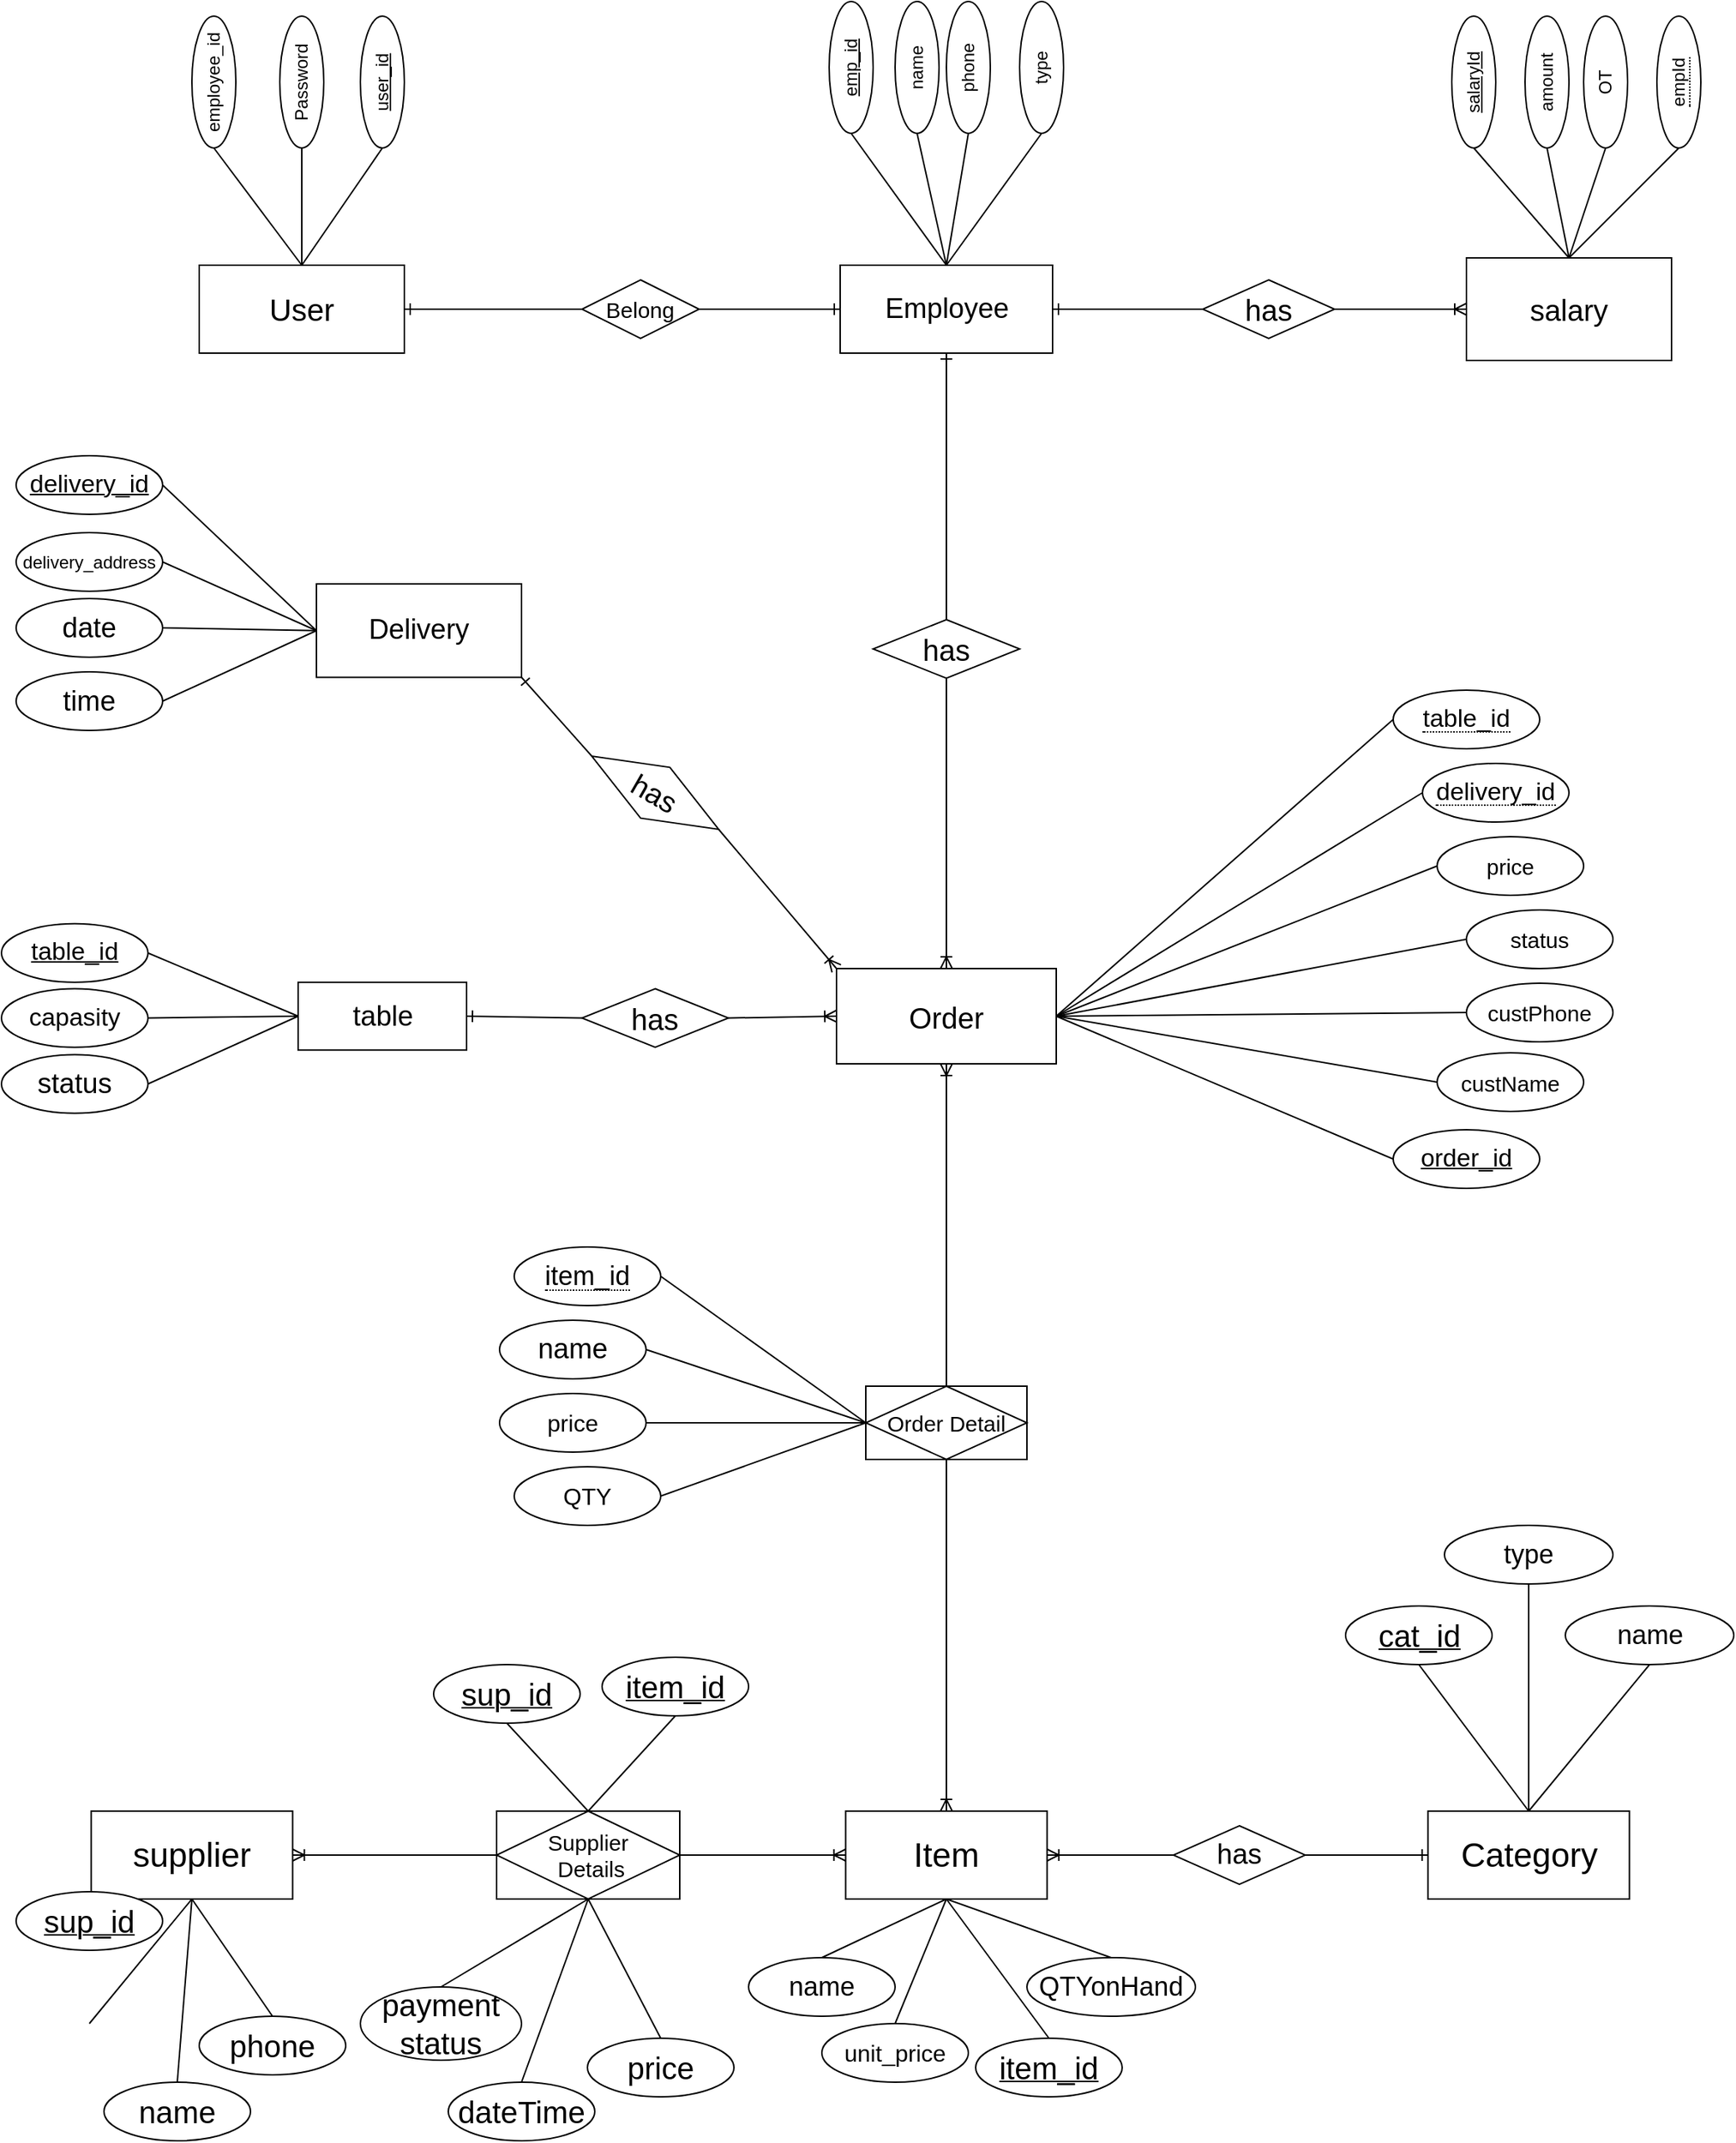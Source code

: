<mxfile version="13.9.9" type="device"><diagram id="n9djaL1P5qi1zh1kpdcJ" name="Page-1"><mxGraphModel dx="4203" dy="4117" grid="1" gridSize="10" guides="1" tooltips="1" connect="1" arrows="1" fold="1" page="1" pageScale="1" pageWidth="1100" pageHeight="850" background="none" math="0" shadow="0"><root><mxCell id="0"/><mxCell id="1" parent="0"/><mxCell id="urNjMcRo3O_2Wgp7ZD_9-1" value="&lt;font style=&quot;font-size: 21px&quot;&gt;User&lt;/font&gt;" style="rounded=0;whiteSpace=wrap;html=1;" parent="1" vertex="1"><mxGeometry x="105" y="-1510" width="140" height="60" as="geometry"/></mxCell><mxCell id="urNjMcRo3O_2Wgp7ZD_9-3" value="Password" style="ellipse;whiteSpace=wrap;html=1;rotation=-90;" parent="1" vertex="1"><mxGeometry x="130" y="-1650" width="90" height="30" as="geometry"/></mxCell><mxCell id="urNjMcRo3O_2Wgp7ZD_9-4" value="&lt;u&gt;user_id&lt;/u&gt;" style="ellipse;whiteSpace=wrap;html=1;rotation=-90;" parent="1" vertex="1"><mxGeometry x="185" y="-1650" width="90" height="30" as="geometry"/></mxCell><mxCell id="urNjMcRo3O_2Wgp7ZD_9-6" value="" style="endArrow=none;html=1;entryX=0;entryY=0.5;entryDx=0;entryDy=0;exitX=0.5;exitY=0;exitDx=0;exitDy=0;" parent="1" source="urNjMcRo3O_2Wgp7ZD_9-1" target="urNjMcRo3O_2Wgp7ZD_9-4" edge="1"><mxGeometry width="50" height="50" relative="1" as="geometry"><mxPoint x="140" y="-1510" as="sourcePoint"/><mxPoint x="190" y="-1560" as="targetPoint"/></mxGeometry></mxCell><mxCell id="urNjMcRo3O_2Wgp7ZD_9-7" value="" style="endArrow=none;html=1;entryX=0;entryY=0.5;entryDx=0;entryDy=0;exitX=0.5;exitY=0;exitDx=0;exitDy=0;" parent="1" source="urNjMcRo3O_2Wgp7ZD_9-1" target="urNjMcRo3O_2Wgp7ZD_9-3" edge="1"><mxGeometry width="50" height="50" relative="1" as="geometry"><mxPoint x="140" y="-1510" as="sourcePoint"/><mxPoint x="180" y="-1570" as="targetPoint"/></mxGeometry></mxCell><mxCell id="urNjMcRo3O_2Wgp7ZD_9-8" value="" style="endArrow=none;html=1;entryX=0;entryY=0.5;entryDx=0;entryDy=0;exitX=0.5;exitY=0;exitDx=0;exitDy=0;" parent="1" source="urNjMcRo3O_2Wgp7ZD_9-1" target="urNjMcRo3O_2Wgp7ZD_9-15" edge="1"><mxGeometry width="50" height="50" relative="1" as="geometry"><mxPoint x="100" y="-1490" as="sourcePoint"/><mxPoint x="25" y="-1590" as="targetPoint"/></mxGeometry></mxCell><mxCell id="urNjMcRo3O_2Wgp7ZD_9-9" value="&lt;font style=&quot;font-size: 15px&quot;&gt;Belong&lt;/font&gt;" style="rhombus;whiteSpace=wrap;html=1;" parent="1" vertex="1"><mxGeometry x="366.25" y="-1500" width="80" height="40" as="geometry"/></mxCell><mxCell id="urNjMcRo3O_2Wgp7ZD_9-13" value="" style="edgeStyle=entityRelationEdgeStyle;fontSize=12;html=1;endArrow=ERone;endFill=1;exitX=1;exitY=0.5;exitDx=0;exitDy=0;" parent="1" source="urNjMcRo3O_2Wgp7ZD_9-9" target="urNjMcRo3O_2Wgp7ZD_9-45" edge="1"><mxGeometry width="100" height="100" relative="1" as="geometry"><mxPoint x="440" y="-1360" as="sourcePoint"/><mxPoint x="570" y="-1480.0" as="targetPoint"/></mxGeometry></mxCell><mxCell id="urNjMcRo3O_2Wgp7ZD_9-14" value="" style="edgeStyle=entityRelationEdgeStyle;fontSize=12;html=1;endArrow=ERone;endFill=1;exitX=0;exitY=0.5;exitDx=0;exitDy=0;entryX=1;entryY=0.5;entryDx=0;entryDy=0;" parent="1" source="urNjMcRo3O_2Wgp7ZD_9-9" target="urNjMcRo3O_2Wgp7ZD_9-1" edge="1"><mxGeometry width="100" height="100" relative="1" as="geometry"><mxPoint x="410" y="-1470" as="sourcePoint"/><mxPoint x="580" y="-1470" as="targetPoint"/></mxGeometry></mxCell><mxCell id="urNjMcRo3O_2Wgp7ZD_9-15" value="&lt;span style=&quot;background-color: rgb(255 , 255 , 255)&quot;&gt;employee_id&lt;/span&gt;" style="ellipse;whiteSpace=wrap;html=1;align=center;rotation=-90;" parent="1" vertex="1"><mxGeometry x="70" y="-1650" width="90" height="30" as="geometry"/></mxCell><mxCell id="urNjMcRo3O_2Wgp7ZD_9-16" value="emp_id" style="ellipse;whiteSpace=wrap;html=1;align=center;fontStyle=4;rotation=-90;" parent="1" vertex="1"><mxGeometry x="505" y="-1660" width="90" height="30" as="geometry"/></mxCell><mxCell id="urNjMcRo3O_2Wgp7ZD_9-17" value="name" style="ellipse;whiteSpace=wrap;html=1;align=center;direction=west;rotation=-90;" parent="1" vertex="1"><mxGeometry x="550" y="-1660" width="90" height="30" as="geometry"/></mxCell><mxCell id="urNjMcRo3O_2Wgp7ZD_9-18" value="phone" style="ellipse;whiteSpace=wrap;html=1;align=center;direction=west;rotation=-90;" parent="1" vertex="1"><mxGeometry x="585" y="-1660" width="90" height="30" as="geometry"/></mxCell><mxCell id="urNjMcRo3O_2Wgp7ZD_9-19" value="type" style="ellipse;whiteSpace=wrap;html=1;align=center;direction=west;rotation=-90;" parent="1" vertex="1"><mxGeometry x="635" y="-1660" width="90" height="30" as="geometry"/></mxCell><mxCell id="urNjMcRo3O_2Wgp7ZD_9-21" value="" style="endArrow=none;html=1;entryX=0;entryY=0.5;entryDx=0;entryDy=0;exitX=0.5;exitY=0;exitDx=0;exitDy=0;" parent="1" source="urNjMcRo3O_2Wgp7ZD_9-45" target="urNjMcRo3O_2Wgp7ZD_9-16" edge="1"><mxGeometry width="50" height="50" relative="1" as="geometry"><mxPoint x="600" y="-1520" as="sourcePoint"/><mxPoint x="510" y="-1640" as="targetPoint"/></mxGeometry></mxCell><mxCell id="urNjMcRo3O_2Wgp7ZD_9-22" value="" style="endArrow=none;html=1;entryX=1;entryY=0.5;entryDx=0;entryDy=0;exitX=0.5;exitY=0;exitDx=0;exitDy=0;" parent="1" source="urNjMcRo3O_2Wgp7ZD_9-45" target="urNjMcRo3O_2Wgp7ZD_9-17" edge="1"><mxGeometry width="50" height="50" relative="1" as="geometry"><mxPoint x="620" y="-1500.0" as="sourcePoint"/><mxPoint x="565" y="-1580" as="targetPoint"/></mxGeometry></mxCell><mxCell id="urNjMcRo3O_2Wgp7ZD_9-23" value="" style="endArrow=none;html=1;entryX=1;entryY=0.5;entryDx=0;entryDy=0;exitX=0.5;exitY=0;exitDx=0;exitDy=0;" parent="1" source="urNjMcRo3O_2Wgp7ZD_9-45" target="urNjMcRo3O_2Wgp7ZD_9-18" edge="1"><mxGeometry width="50" height="50" relative="1" as="geometry"><mxPoint x="620" y="-1500.0" as="sourcePoint"/><mxPoint x="615" y="-1580" as="targetPoint"/></mxGeometry></mxCell><mxCell id="urNjMcRo3O_2Wgp7ZD_9-24" value="" style="endArrow=none;html=1;entryX=1;entryY=0.5;entryDx=0;entryDy=0;exitX=0.5;exitY=0;exitDx=0;exitDy=0;" parent="1" source="urNjMcRo3O_2Wgp7ZD_9-45" target="urNjMcRo3O_2Wgp7ZD_9-19" edge="1"><mxGeometry width="50" height="50" relative="1" as="geometry"><mxPoint x="620" y="-1500.0" as="sourcePoint"/><mxPoint x="665" y="-1580" as="targetPoint"/></mxGeometry></mxCell><mxCell id="urNjMcRo3O_2Wgp7ZD_9-26" value="&lt;font style=&quot;font-size: 20px&quot;&gt;salary&lt;/font&gt;" style="whiteSpace=wrap;html=1;align=center;" parent="1" vertex="1"><mxGeometry x="970" y="-1515" width="140" height="70" as="geometry"/></mxCell><mxCell id="urNjMcRo3O_2Wgp7ZD_9-27" value="&lt;font style=&quot;font-size: 20px&quot;&gt;has&lt;/font&gt;" style="shape=rhombus;perimeter=rhombusPerimeter;whiteSpace=wrap;html=1;align=center;" parent="1" vertex="1"><mxGeometry x="790" y="-1500" width="90" height="40" as="geometry"/></mxCell><mxCell id="urNjMcRo3O_2Wgp7ZD_9-28" value="" style="edgeStyle=entityRelationEdgeStyle;fontSize=12;html=1;endArrow=ERoneToMany;exitX=1;exitY=0.5;exitDx=0;exitDy=0;entryX=0;entryY=0.5;entryDx=0;entryDy=0;" parent="1" source="urNjMcRo3O_2Wgp7ZD_9-27" target="urNjMcRo3O_2Wgp7ZD_9-26" edge="1"><mxGeometry width="100" height="100" relative="1" as="geometry"><mxPoint x="960" y="-1380" as="sourcePoint"/><mxPoint x="990" y="-1480" as="targetPoint"/></mxGeometry></mxCell><mxCell id="urNjMcRo3O_2Wgp7ZD_9-30" value="" style="edgeStyle=entityRelationEdgeStyle;fontSize=12;html=1;endArrow=ERone;endFill=1;exitX=0;exitY=0.5;exitDx=0;exitDy=0;" parent="1" source="urNjMcRo3O_2Wgp7ZD_9-27" target="urNjMcRo3O_2Wgp7ZD_9-45" edge="1"><mxGeometry width="100" height="100" relative="1" as="geometry"><mxPoint x="520" y="-1520" as="sourcePoint"/><mxPoint x="670" y="-1480.0" as="targetPoint"/></mxGeometry></mxCell><mxCell id="urNjMcRo3O_2Wgp7ZD_9-31" value="salaryId" style="ellipse;whiteSpace=wrap;html=1;align=center;fontStyle=4;rotation=-90;" parent="1" vertex="1"><mxGeometry x="930" y="-1650" width="90" height="30" as="geometry"/></mxCell><mxCell id="urNjMcRo3O_2Wgp7ZD_9-32" value="amount" style="ellipse;whiteSpace=wrap;html=1;align=center;direction=west;rotation=-90;" parent="1" vertex="1"><mxGeometry x="980" y="-1650" width="90" height="30" as="geometry"/></mxCell><mxCell id="urNjMcRo3O_2Wgp7ZD_9-33" value="OT" style="ellipse;whiteSpace=wrap;html=1;align=center;direction=west;rotation=-90;" parent="1" vertex="1"><mxGeometry x="1020" y="-1650" width="90" height="30" as="geometry"/></mxCell><mxCell id="urNjMcRo3O_2Wgp7ZD_9-34" value="&lt;span style=&quot;border-bottom: 1px dotted&quot;&gt;empId&lt;/span&gt;" style="ellipse;whiteSpace=wrap;html=1;align=center;rotation=-90;" parent="1" vertex="1"><mxGeometry x="1070" y="-1650" width="90" height="30" as="geometry"/></mxCell><mxCell id="urNjMcRo3O_2Wgp7ZD_9-35" value="" style="endArrow=none;html=1;entryX=0;entryY=0.5;entryDx=0;entryDy=0;exitX=0.5;exitY=0;exitDx=0;exitDy=0;" parent="1" source="urNjMcRo3O_2Wgp7ZD_9-26" target="urNjMcRo3O_2Wgp7ZD_9-31" edge="1"><mxGeometry width="50" height="50" relative="1" as="geometry"><mxPoint x="1015" y="-1470.0" as="sourcePoint"/><mxPoint x="1100" y="-1560" as="targetPoint"/></mxGeometry></mxCell><mxCell id="urNjMcRo3O_2Wgp7ZD_9-36" value="" style="endArrow=none;html=1;entryX=1;entryY=0.5;entryDx=0;entryDy=0;exitX=0.5;exitY=0;exitDx=0;exitDy=0;" parent="1" source="urNjMcRo3O_2Wgp7ZD_9-26" target="urNjMcRo3O_2Wgp7ZD_9-32" edge="1"><mxGeometry width="50" height="50" relative="1" as="geometry"><mxPoint x="1110.0" y="-1490.0" as="sourcePoint"/><mxPoint x="1045.0" y="-1580" as="targetPoint"/></mxGeometry></mxCell><mxCell id="urNjMcRo3O_2Wgp7ZD_9-37" value="" style="endArrow=none;html=1;entryX=1;entryY=0.5;entryDx=0;entryDy=0;exitX=0.5;exitY=0;exitDx=0;exitDy=0;" parent="1" source="urNjMcRo3O_2Wgp7ZD_9-26" target="urNjMcRo3O_2Wgp7ZD_9-33" edge="1"><mxGeometry width="50" height="50" relative="1" as="geometry"><mxPoint x="1110.0" y="-1490.0" as="sourcePoint"/><mxPoint x="1095.0" y="-1580" as="targetPoint"/></mxGeometry></mxCell><mxCell id="urNjMcRo3O_2Wgp7ZD_9-38" value="" style="endArrow=none;html=1;entryX=0;entryY=0.5;entryDx=0;entryDy=0;exitX=0.5;exitY=0;exitDx=0;exitDy=0;" parent="1" source="urNjMcRo3O_2Wgp7ZD_9-26" target="urNjMcRo3O_2Wgp7ZD_9-34" edge="1"><mxGeometry width="50" height="50" relative="1" as="geometry"><mxPoint x="1110.0" y="-1490.0" as="sourcePoint"/><mxPoint x="1145.0" y="-1580" as="targetPoint"/></mxGeometry></mxCell><mxCell id="urNjMcRo3O_2Wgp7ZD_9-39" value="&lt;font style=&quot;font-size: 20px&quot;&gt;Order&lt;/font&gt;" style="whiteSpace=wrap;html=1;align=center;direction=west;" parent="1" vertex="1"><mxGeometry x="540" y="-1030" width="150" height="65" as="geometry"/></mxCell><mxCell id="urNjMcRo3O_2Wgp7ZD_9-45" value="&lt;font style=&quot;font-size: 19px&quot;&gt;Employee&lt;/font&gt;" style="whiteSpace=wrap;html=1;align=center;" parent="1" vertex="1"><mxGeometry x="542.5" y="-1510" width="145" height="60" as="geometry"/></mxCell><mxCell id="urNjMcRo3O_2Wgp7ZD_9-50" value="" style="edgeStyle=orthogonalEdgeStyle;fontSize=12;html=1;endArrow=ERoneToMany;exitX=0.5;exitY=1;exitDx=0;exitDy=0;" parent="1" source="urNjMcRo3O_2Wgp7ZD_9-209" target="urNjMcRo3O_2Wgp7ZD_9-39" edge="1"><mxGeometry width="100" height="100" relative="1" as="geometry"><mxPoint x="615" y="-1230" as="sourcePoint"/><mxPoint x="820" y="-1560" as="targetPoint"/></mxGeometry></mxCell><mxCell id="urNjMcRo3O_2Wgp7ZD_9-54" value="&lt;span style=&quot;font-size: 17px ; background-color: rgb(255 , 255 , 255)&quot;&gt;order_id&lt;/span&gt;" style="ellipse;whiteSpace=wrap;html=1;align=center;fontStyle=4;rotation=0;" parent="1" vertex="1"><mxGeometry x="920" y="-920" width="100" height="40" as="geometry"/></mxCell><mxCell id="urNjMcRo3O_2Wgp7ZD_9-55" value="&lt;font style=&quot;font-size: 15px&quot;&gt;custName&lt;/font&gt;" style="ellipse;whiteSpace=wrap;html=1;align=center;rotation=0;" parent="1" vertex="1"><mxGeometry x="950" y="-972.5" width="100" height="40" as="geometry"/></mxCell><mxCell id="urNjMcRo3O_2Wgp7ZD_9-56" value="&lt;span style=&quot;font-size: 15px&quot;&gt;custPhone&lt;/span&gt;" style="ellipse;whiteSpace=wrap;html=1;align=center;rotation=0;" parent="1" vertex="1"><mxGeometry x="970" y="-1020" width="100" height="40" as="geometry"/></mxCell><mxCell id="urNjMcRo3O_2Wgp7ZD_9-57" value="&lt;span style=&quot;font-size: 15px&quot;&gt;status&lt;/span&gt;" style="ellipse;whiteSpace=wrap;html=1;align=center;rotation=0;" parent="1" vertex="1"><mxGeometry x="970" y="-1070" width="100" height="40" as="geometry"/></mxCell><mxCell id="urNjMcRo3O_2Wgp7ZD_9-58" value="&lt;span style=&quot;font-size: 15px&quot;&gt;price&lt;/span&gt;" style="ellipse;whiteSpace=wrap;html=1;align=center;rotation=0;" parent="1" vertex="1"><mxGeometry x="950" y="-1120" width="100" height="40" as="geometry"/></mxCell><mxCell id="urNjMcRo3O_2Wgp7ZD_9-59" value="&lt;span style=&quot;border-bottom: 1px dotted&quot;&gt;&lt;font style=&quot;font-size: 17px&quot;&gt;delivery_id&lt;/font&gt;&lt;/span&gt;" style="ellipse;whiteSpace=wrap;html=1;align=center;rotation=0;" parent="1" vertex="1"><mxGeometry x="940" y="-1170" width="100" height="40" as="geometry"/></mxCell><mxCell id="urNjMcRo3O_2Wgp7ZD_9-60" value="&lt;span style=&quot;border-bottom: 1px dotted&quot;&gt;&lt;font style=&quot;font-size: 17px&quot;&gt;table_id&lt;/font&gt;&lt;/span&gt;" style="ellipse;whiteSpace=wrap;html=1;align=center;rotation=0;" parent="1" vertex="1"><mxGeometry x="920" y="-1220" width="100" height="40" as="geometry"/></mxCell><mxCell id="urNjMcRo3O_2Wgp7ZD_9-61" value="" style="endArrow=none;html=1;entryX=0;entryY=0.5;entryDx=0;entryDy=0;exitX=0;exitY=0.5;exitDx=0;exitDy=0;" parent="1" source="urNjMcRo3O_2Wgp7ZD_9-54" target="urNjMcRo3O_2Wgp7ZD_9-39" edge="1"><mxGeometry width="50" height="50" relative="1" as="geometry"><mxPoint x="515" y="-970" as="sourcePoint"/><mxPoint x="760.0" y="-885.0" as="targetPoint"/></mxGeometry></mxCell><mxCell id="urNjMcRo3O_2Wgp7ZD_9-62" value="" style="endArrow=none;html=1;entryX=0;entryY=0.5;entryDx=0;entryDy=0;exitX=0;exitY=0.5;exitDx=0;exitDy=0;" parent="1" source="urNjMcRo3O_2Wgp7ZD_9-55" target="urNjMcRo3O_2Wgp7ZD_9-39" edge="1"><mxGeometry width="50" height="50" relative="1" as="geometry"><mxPoint x="-145.0" y="-955.0" as="sourcePoint"/><mxPoint x="585" y="-950" as="targetPoint"/></mxGeometry></mxCell><mxCell id="urNjMcRo3O_2Wgp7ZD_9-63" value="" style="endArrow=none;html=1;entryX=0;entryY=0.5;entryDx=0;entryDy=0;exitX=0;exitY=0.5;exitDx=0;exitDy=0;" parent="1" source="urNjMcRo3O_2Wgp7ZD_9-56" target="urNjMcRo3O_2Wgp7ZD_9-39" edge="1"><mxGeometry width="50" height="50" relative="1" as="geometry"><mxPoint x="-65.0" y="-955.0" as="sourcePoint"/><mxPoint x="605" y="-950" as="targetPoint"/></mxGeometry></mxCell><mxCell id="urNjMcRo3O_2Wgp7ZD_9-64" value="" style="endArrow=none;html=1;exitX=0;exitY=0.5;exitDx=0;exitDy=0;entryX=0;entryY=0.5;entryDx=0;entryDy=0;" parent="1" source="urNjMcRo3O_2Wgp7ZD_9-57" target="urNjMcRo3O_2Wgp7ZD_9-39" edge="1"><mxGeometry width="50" height="50" relative="1" as="geometry"><mxPoint x="-5.0" y="-935.0" as="sourcePoint"/><mxPoint x="610" y="-930" as="targetPoint"/></mxGeometry></mxCell><mxCell id="urNjMcRo3O_2Wgp7ZD_9-65" value="" style="endArrow=none;html=1;entryX=0;entryY=0.5;entryDx=0;entryDy=0;exitX=0;exitY=0.5;exitDx=0;exitDy=0;" parent="1" source="urNjMcRo3O_2Wgp7ZD_9-58" target="urNjMcRo3O_2Wgp7ZD_9-39" edge="1"><mxGeometry width="50" height="50" relative="1" as="geometry"><mxPoint x="60.0" y="-900.0" as="sourcePoint"/><mxPoint x="620" y="-895" as="targetPoint"/></mxGeometry></mxCell><mxCell id="urNjMcRo3O_2Wgp7ZD_9-66" value="" style="endArrow=none;html=1;entryX=0;entryY=0.5;entryDx=0;entryDy=0;exitX=0;exitY=0.5;exitDx=0;exitDy=0;" parent="1" source="urNjMcRo3O_2Wgp7ZD_9-59" target="urNjMcRo3O_2Wgp7ZD_9-39" edge="1"><mxGeometry width="50" height="50" relative="1" as="geometry"><mxPoint x="110.0" y="-945.0" as="sourcePoint"/><mxPoint x="620" y="-940" as="targetPoint"/></mxGeometry></mxCell><mxCell id="urNjMcRo3O_2Wgp7ZD_9-67" value="" style="endArrow=none;html=1;entryX=0;entryY=0.5;entryDx=0;entryDy=0;exitX=0;exitY=0.5;exitDx=0;exitDy=0;" parent="1" source="urNjMcRo3O_2Wgp7ZD_9-60" target="urNjMcRo3O_2Wgp7ZD_9-39" edge="1"><mxGeometry width="50" height="50" relative="1" as="geometry"><mxPoint x="840" y="-1050" as="sourcePoint"/><mxPoint x="625" y="-950" as="targetPoint"/></mxGeometry></mxCell><mxCell id="urNjMcRo3O_2Wgp7ZD_9-74" value="&lt;font style=&quot;font-size: 19px&quot;&gt;Delivery&lt;/font&gt;" style="whiteSpace=wrap;html=1;align=center;" parent="1" vertex="1"><mxGeometry x="185" y="-1292.5" width="140" height="63.75" as="geometry"/></mxCell><mxCell id="urNjMcRo3O_2Wgp7ZD_9-76" value="&lt;font style=&quot;font-size: 20px&quot;&gt;has&lt;/font&gt;" style="shape=rhombus;perimeter=rhombusPerimeter;whiteSpace=wrap;html=1;align=center;rotation=30;" parent="1" vertex="1"><mxGeometry x="366.25" y="-1170" width="100" height="40" as="geometry"/></mxCell><mxCell id="urNjMcRo3O_2Wgp7ZD_9-77" value="" style="fontSize=12;html=1;endArrow=ERone;endFill=1;rounded=0;exitX=0;exitY=0.5;exitDx=0;exitDy=0;entryX=1;entryY=1;entryDx=0;entryDy=0;" parent="1" source="urNjMcRo3O_2Wgp7ZD_9-76" target="urNjMcRo3O_2Wgp7ZD_9-74" edge="1"><mxGeometry width="100" height="100" relative="1" as="geometry"><mxPoint x="-80" y="-1280" as="sourcePoint"/><mxPoint x="20" y="-1380" as="targetPoint"/></mxGeometry></mxCell><mxCell id="urNjMcRo3O_2Wgp7ZD_9-78" value="" style="fontSize=12;html=1;endArrow=ERoneToMany;rounded=0;entryX=1;entryY=1;entryDx=0;entryDy=0;exitX=1;exitY=0.5;exitDx=0;exitDy=0;endFill=0;" parent="1" source="urNjMcRo3O_2Wgp7ZD_9-76" target="urNjMcRo3O_2Wgp7ZD_9-39" edge="1"><mxGeometry width="100" height="100" relative="1" as="geometry"><mxPoint x="-80" y="-1280" as="sourcePoint"/><mxPoint x="20" y="-1380" as="targetPoint"/></mxGeometry></mxCell><mxCell id="urNjMcRo3O_2Wgp7ZD_9-88" value="" style="endArrow=none;html=1;entryX=1;entryY=0.5;entryDx=0;entryDy=0;exitX=0;exitY=0.5;exitDx=0;exitDy=0;" parent="1" source="urNjMcRo3O_2Wgp7ZD_9-74" target="urNjMcRo3O_2Wgp7ZD_9-91" edge="1"><mxGeometry width="50" height="50" relative="1" as="geometry"><mxPoint x="-90" y="-1340" as="sourcePoint"/><mxPoint x="-74.854" y="-1275.774" as="targetPoint"/></mxGeometry></mxCell><mxCell id="urNjMcRo3O_2Wgp7ZD_9-91" value="&lt;span style=&quot;font-size: 17px&quot;&gt;delivery_id&lt;/span&gt;" style="ellipse;whiteSpace=wrap;html=1;align=center;fontStyle=4;" parent="1" vertex="1"><mxGeometry x="-20" y="-1380" width="100" height="40" as="geometry"/></mxCell><mxCell id="urNjMcRo3O_2Wgp7ZD_9-92" value="delivery_address" style="ellipse;whiteSpace=wrap;html=1;align=center;" parent="1" vertex="1"><mxGeometry x="-20" y="-1327.5" width="100" height="40" as="geometry"/></mxCell><mxCell id="urNjMcRo3O_2Wgp7ZD_9-93" value="" style="endArrow=none;html=1;entryX=1;entryY=0.5;entryDx=0;entryDy=0;exitX=0;exitY=0.5;exitDx=0;exitDy=0;" parent="1" source="urNjMcRo3O_2Wgp7ZD_9-74" target="urNjMcRo3O_2Wgp7ZD_9-92" edge="1"><mxGeometry width="50" height="50" relative="1" as="geometry"><mxPoint y="-1260" as="sourcePoint"/><mxPoint x="-70.0" y="-1297.5" as="targetPoint"/></mxGeometry></mxCell><mxCell id="urNjMcRo3O_2Wgp7ZD_9-94" value="&lt;font style=&quot;font-size: 19px&quot;&gt;date&lt;/font&gt;" style="ellipse;whiteSpace=wrap;html=1;align=center;" parent="1" vertex="1"><mxGeometry x="-20" y="-1282.5" width="100" height="40" as="geometry"/></mxCell><mxCell id="urNjMcRo3O_2Wgp7ZD_9-95" value="&lt;font style=&quot;font-size: 19px&quot;&gt;time&lt;/font&gt;" style="ellipse;whiteSpace=wrap;html=1;align=center;" parent="1" vertex="1"><mxGeometry x="-20" y="-1232.5" width="100" height="40" as="geometry"/></mxCell><mxCell id="urNjMcRo3O_2Wgp7ZD_9-96" value="" style="endArrow=none;html=1;entryX=1;entryY=0.5;entryDx=0;entryDy=0;exitX=0;exitY=0.5;exitDx=0;exitDy=0;" parent="1" source="urNjMcRo3O_2Wgp7ZD_9-74" target="urNjMcRo3O_2Wgp7ZD_9-94" edge="1"><mxGeometry width="50" height="50" relative="1" as="geometry"><mxPoint x="40.0" y="-1252.5" as="sourcePoint"/><mxPoint x="-70.0" y="-1245.0" as="targetPoint"/></mxGeometry></mxCell><mxCell id="urNjMcRo3O_2Wgp7ZD_9-97" value="" style="endArrow=none;html=1;entryX=1;entryY=0.5;entryDx=0;entryDy=0;exitX=0;exitY=0.5;exitDx=0;exitDy=0;" parent="1" source="urNjMcRo3O_2Wgp7ZD_9-74" target="urNjMcRo3O_2Wgp7ZD_9-95" edge="1"><mxGeometry width="50" height="50" relative="1" as="geometry"><mxPoint x="50.0" y="-1242.5" as="sourcePoint"/><mxPoint x="-60.0" y="-1235.0" as="targetPoint"/></mxGeometry></mxCell><mxCell id="urNjMcRo3O_2Wgp7ZD_9-100" value="&lt;font style=&quot;font-size: 20px&quot;&gt;has&lt;/font&gt;" style="shape=rhombus;perimeter=rhombusPerimeter;whiteSpace=wrap;html=1;align=center;" parent="1" vertex="1"><mxGeometry x="366.25" y="-1016.25" width="100" height="40" as="geometry"/></mxCell><mxCell id="urNjMcRo3O_2Wgp7ZD_9-101" value="&lt;font style=&quot;font-size: 19px&quot;&gt;table&lt;/font&gt;" style="whiteSpace=wrap;html=1;align=center;" parent="1" vertex="1"><mxGeometry x="172.5" y="-1020.62" width="115" height="46.25" as="geometry"/></mxCell><mxCell id="urNjMcRo3O_2Wgp7ZD_9-103" value="&lt;font style=&quot;font-size: 19px&quot;&gt;status&lt;/font&gt;" style="ellipse;whiteSpace=wrap;html=1;align=center;" parent="1" vertex="1"><mxGeometry x="-30" y="-971.25" width="100" height="40" as="geometry"/></mxCell><mxCell id="urNjMcRo3O_2Wgp7ZD_9-104" value="&lt;font style=&quot;font-size: 17px&quot;&gt;capasity&lt;/font&gt;" style="ellipse;whiteSpace=wrap;html=1;align=center;" parent="1" vertex="1"><mxGeometry x="-30" y="-1016.25" width="100" height="40" as="geometry"/></mxCell><mxCell id="urNjMcRo3O_2Wgp7ZD_9-105" value="&lt;span style=&quot;font-size: 17px&quot;&gt;table_id&lt;/span&gt;" style="ellipse;whiteSpace=wrap;html=1;align=center;fontStyle=4;" parent="1" vertex="1"><mxGeometry x="-30" y="-1060.62" width="100" height="40" as="geometry"/></mxCell><mxCell id="urNjMcRo3O_2Wgp7ZD_9-106" value="" style="fontSize=12;html=1;endArrow=ERoneToMany;rounded=0;endFill=0;entryX=1;entryY=0.5;entryDx=0;entryDy=0;exitX=1;exitY=0.5;exitDx=0;exitDy=0;" parent="1" source="urNjMcRo3O_2Wgp7ZD_9-100" target="urNjMcRo3O_2Wgp7ZD_9-39" edge="1"><mxGeometry width="100" height="100" relative="1" as="geometry"><mxPoint x="310" y="-1020" as="sourcePoint"/><mxPoint x="570.0" y="-990.0" as="targetPoint"/></mxGeometry></mxCell><mxCell id="urNjMcRo3O_2Wgp7ZD_9-107" value="" style="endArrow=none;html=1;entryX=1;entryY=0.5;entryDx=0;entryDy=0;exitX=0;exitY=0.5;exitDx=0;exitDy=0;" parent="1" source="urNjMcRo3O_2Wgp7ZD_9-101" target="urNjMcRo3O_2Wgp7ZD_9-105" edge="1"><mxGeometry width="50" height="50" relative="1" as="geometry"><mxPoint x="50.0" y="-1195.0" as="sourcePoint"/><mxPoint x="-70.0" y="-1121.25" as="targetPoint"/></mxGeometry></mxCell><mxCell id="urNjMcRo3O_2Wgp7ZD_9-108" value="" style="endArrow=none;html=1;entryX=1;entryY=0.5;entryDx=0;entryDy=0;exitX=0;exitY=0.5;exitDx=0;exitDy=0;" parent="1" source="urNjMcRo3O_2Wgp7ZD_9-101" target="urNjMcRo3O_2Wgp7ZD_9-104" edge="1"><mxGeometry width="50" height="50" relative="1" as="geometry"><mxPoint x="-70.0" y="-975.0" as="sourcePoint"/><mxPoint x="-210.0" y="-1040.0" as="targetPoint"/></mxGeometry></mxCell><mxCell id="urNjMcRo3O_2Wgp7ZD_9-109" value="" style="endArrow=none;html=1;entryX=1;entryY=0.5;entryDx=0;entryDy=0;exitX=0;exitY=0.5;exitDx=0;exitDy=0;" parent="1" source="urNjMcRo3O_2Wgp7ZD_9-101" target="urNjMcRo3O_2Wgp7ZD_9-103" edge="1"><mxGeometry width="50" height="50" relative="1" as="geometry"><mxPoint x="-60.0" y="-965.0" as="sourcePoint"/><mxPoint x="-210.0" y="-987.5" as="targetPoint"/></mxGeometry></mxCell><mxCell id="urNjMcRo3O_2Wgp7ZD_9-111" value="" style="fontSize=12;html=1;endArrow=ERone;endFill=1;rounded=0;exitX=0;exitY=0.5;exitDx=0;exitDy=0;entryX=1;entryY=0.5;entryDx=0;entryDy=0;" parent="1" source="urNjMcRo3O_2Wgp7ZD_9-100" target="urNjMcRo3O_2Wgp7ZD_9-101" edge="1"><mxGeometry width="100" height="100" relative="1" as="geometry"><mxPoint x="190.0" y="-1025.0" as="sourcePoint"/><mxPoint x="50.0" y="-1085.0" as="targetPoint"/></mxGeometry></mxCell><mxCell id="urNjMcRo3O_2Wgp7ZD_9-112" value="&lt;font style=&quot;font-size: 15px&quot;&gt;Order Detail&lt;/font&gt;" style="shape=associativeEntity;whiteSpace=wrap;html=1;align=center;" parent="1" vertex="1"><mxGeometry x="560" y="-745" width="110" height="50" as="geometry"/></mxCell><mxCell id="urNjMcRo3O_2Wgp7ZD_9-113" value="" style="edgeStyle=orthogonalEdgeStyle;fontSize=12;html=1;endArrow=ERoneToMany;strokeColor=#000000;rounded=0;entryX=0.5;entryY=0;entryDx=0;entryDy=0;exitX=0.5;exitY=0;exitDx=0;exitDy=0;" parent="1" source="urNjMcRo3O_2Wgp7ZD_9-112" target="urNjMcRo3O_2Wgp7ZD_9-39" edge="1"><mxGeometry width="100" height="100" relative="1" as="geometry"><mxPoint x="570" y="-710" as="sourcePoint"/><mxPoint x="670" y="-810" as="targetPoint"/></mxGeometry></mxCell><mxCell id="urNjMcRo3O_2Wgp7ZD_9-114" value="&lt;font style=&quot;font-size: 23px&quot;&gt;Item&lt;/font&gt;" style="whiteSpace=wrap;html=1;align=center;" parent="1" vertex="1"><mxGeometry x="546.25" y="-455" width="137.5" height="60" as="geometry"/></mxCell><mxCell id="urNjMcRo3O_2Wgp7ZD_9-115" value="" style="edgeStyle=orthogonalEdgeStyle;fontSize=12;html=1;endArrow=ERoneToMany;strokeColor=#000000;rounded=0;entryX=0.5;entryY=0;entryDx=0;entryDy=0;exitX=0.5;exitY=1;exitDx=0;exitDy=0;" parent="1" source="urNjMcRo3O_2Wgp7ZD_9-112" target="urNjMcRo3O_2Wgp7ZD_9-114" edge="1"><mxGeometry width="100" height="100" relative="1" as="geometry"><mxPoint x="600" y="-505" as="sourcePoint"/><mxPoint x="600" y="-700.0" as="targetPoint"/></mxGeometry></mxCell><mxCell id="urNjMcRo3O_2Wgp7ZD_9-118" value="&lt;span style=&quot;border-bottom: 1px dotted&quot;&gt;&lt;font style=&quot;font-size: 18px&quot;&gt;item_id&lt;/font&gt;&lt;/span&gt;" style="ellipse;whiteSpace=wrap;html=1;align=center;" parent="1" vertex="1"><mxGeometry x="320" y="-840" width="100" height="40" as="geometry"/></mxCell><mxCell id="urNjMcRo3O_2Wgp7ZD_9-119" value="&lt;font style=&quot;font-size: 19px&quot;&gt;name&lt;/font&gt;" style="ellipse;whiteSpace=wrap;html=1;align=center;" parent="1" vertex="1"><mxGeometry x="310" y="-790" width="100" height="40" as="geometry"/></mxCell><mxCell id="urNjMcRo3O_2Wgp7ZD_9-120" style="edgeStyle=orthogonalEdgeStyle;rounded=0;orthogonalLoop=1;jettySize=auto;html=1;exitX=0.5;exitY=1;exitDx=0;exitDy=0;endArrow=ERoneToMany;endFill=0;strokeColor=#000000;" parent="1" source="urNjMcRo3O_2Wgp7ZD_9-55" target="urNjMcRo3O_2Wgp7ZD_9-55" edge="1"><mxGeometry relative="1" as="geometry"/></mxCell><mxCell id="urNjMcRo3O_2Wgp7ZD_9-121" value="&lt;font style=&quot;font-size: 16px&quot;&gt;price&lt;/font&gt;" style="ellipse;whiteSpace=wrap;html=1;align=center;" parent="1" vertex="1"><mxGeometry x="310" y="-740" width="100" height="40" as="geometry"/></mxCell><mxCell id="urNjMcRo3O_2Wgp7ZD_9-122" value="&lt;font style=&quot;font-size: 16px&quot;&gt;QTY&lt;/font&gt;" style="ellipse;whiteSpace=wrap;html=1;align=center;" parent="1" vertex="1"><mxGeometry x="320" y="-690" width="100" height="40" as="geometry"/></mxCell><mxCell id="urNjMcRo3O_2Wgp7ZD_9-123" value="" style="endArrow=none;html=1;entryX=1;entryY=0.5;entryDx=0;entryDy=0;exitX=0;exitY=0.5;exitDx=0;exitDy=0;" parent="1" source="urNjMcRo3O_2Wgp7ZD_9-112" target="urNjMcRo3O_2Wgp7ZD_9-118" edge="1"><mxGeometry width="50" height="50" relative="1" as="geometry"><mxPoint x="555" y="-810.0" as="sourcePoint"/><mxPoint x="305" y="-610.0" as="targetPoint"/></mxGeometry></mxCell><mxCell id="urNjMcRo3O_2Wgp7ZD_9-124" value="" style="endArrow=none;html=1;entryX=1;entryY=0.5;entryDx=0;entryDy=0;exitX=0;exitY=0.5;exitDx=0;exitDy=0;" parent="1" source="urNjMcRo3O_2Wgp7ZD_9-112" target="urNjMcRo3O_2Wgp7ZD_9-119" edge="1"><mxGeometry width="50" height="50" relative="1" as="geometry"><mxPoint x="570" y="-675" as="sourcePoint"/><mxPoint x="330.0" y="-760" as="targetPoint"/></mxGeometry></mxCell><mxCell id="urNjMcRo3O_2Wgp7ZD_9-126" value="" style="endArrow=none;html=1;entryX=1;entryY=0.5;entryDx=0;entryDy=0;exitX=0;exitY=0.5;exitDx=0;exitDy=0;" parent="1" source="urNjMcRo3O_2Wgp7ZD_9-112" target="urNjMcRo3O_2Wgp7ZD_9-121" edge="1"><mxGeometry width="50" height="50" relative="1" as="geometry"><mxPoint x="570" y="-675" as="sourcePoint"/><mxPoint x="320" y="-710" as="targetPoint"/></mxGeometry></mxCell><mxCell id="urNjMcRo3O_2Wgp7ZD_9-127" value="" style="endArrow=none;html=1;entryX=1;entryY=0.5;entryDx=0;entryDy=0;exitX=0;exitY=0.5;exitDx=0;exitDy=0;" parent="1" source="urNjMcRo3O_2Wgp7ZD_9-112" target="urNjMcRo3O_2Wgp7ZD_9-122" edge="1"><mxGeometry width="50" height="50" relative="1" as="geometry"><mxPoint x="570" y="-675" as="sourcePoint"/><mxPoint x="320" y="-660" as="targetPoint"/></mxGeometry></mxCell><mxCell id="urNjMcRo3O_2Wgp7ZD_9-128" value="&lt;font style=&quot;font-size: 21px&quot;&gt;item_id&lt;/font&gt;" style="ellipse;whiteSpace=wrap;html=1;align=center;fontStyle=4;" parent="1" vertex="1"><mxGeometry x="635" y="-300" width="100" height="40" as="geometry"/></mxCell><mxCell id="urNjMcRo3O_2Wgp7ZD_9-129" value="&lt;font style=&quot;font-size: 18px&quot;&gt;name&lt;/font&gt;" style="ellipse;whiteSpace=wrap;html=1;align=center;" parent="1" vertex="1"><mxGeometry x="480" y="-355" width="100" height="40" as="geometry"/></mxCell><mxCell id="urNjMcRo3O_2Wgp7ZD_9-130" value="&lt;font style=&quot;font-size: 18px&quot;&gt;QTYonHand&lt;/font&gt;" style="ellipse;whiteSpace=wrap;html=1;align=center;" parent="1" vertex="1"><mxGeometry x="670" y="-355" width="115" height="40" as="geometry"/></mxCell><mxCell id="urNjMcRo3O_2Wgp7ZD_9-131" value="" style="endArrow=none;html=1;strokeColor=#000000;exitX=0.5;exitY=1;exitDx=0;exitDy=0;entryX=0.5;entryY=0;entryDx=0;entryDy=0;" parent="1" source="urNjMcRo3O_2Wgp7ZD_9-114" target="urNjMcRo3O_2Wgp7ZD_9-128" edge="1"><mxGeometry width="50" height="50" relative="1" as="geometry"><mxPoint x="668" y="-195" as="sourcePoint"/><mxPoint x="771.75" y="-535" as="targetPoint"/></mxGeometry></mxCell><mxCell id="urNjMcRo3O_2Wgp7ZD_9-132" value="" style="endArrow=none;html=1;strokeColor=#000000;entryX=0.5;entryY=0;entryDx=0;entryDy=0;exitX=0.5;exitY=1;exitDx=0;exitDy=0;" parent="1" source="urNjMcRo3O_2Wgp7ZD_9-114" target="urNjMcRo3O_2Wgp7ZD_9-129" edge="1"><mxGeometry width="50" height="50" relative="1" as="geometry"><mxPoint x="591.75" y="-275" as="sourcePoint"/><mxPoint x="565.5" y="-345" as="targetPoint"/></mxGeometry></mxCell><mxCell id="urNjMcRo3O_2Wgp7ZD_9-133" value="" style="endArrow=none;html=1;strokeColor=#000000;exitX=0.5;exitY=1;exitDx=0;exitDy=0;entryX=0.5;entryY=0;entryDx=0;entryDy=0;" parent="1" source="urNjMcRo3O_2Wgp7ZD_9-114" target="urNjMcRo3O_2Wgp7ZD_9-130" edge="1"><mxGeometry width="50" height="50" relative="1" as="geometry"><mxPoint x="554.25" y="-445" as="sourcePoint"/><mxPoint x="518" y="-525" as="targetPoint"/></mxGeometry></mxCell><mxCell id="urNjMcRo3O_2Wgp7ZD_9-136" value="&lt;font style=&quot;font-size: 23px&quot;&gt;Category&lt;/font&gt;" style="whiteSpace=wrap;html=1;align=center;" parent="1" vertex="1"><mxGeometry x="943.75" y="-455" width="137.5" height="60" as="geometry"/></mxCell><mxCell id="urNjMcRo3O_2Wgp7ZD_9-137" value="&lt;font style=&quot;font-size: 19px&quot;&gt;has&lt;/font&gt;" style="shape=rhombus;perimeter=rhombusPerimeter;whiteSpace=wrap;html=1;align=center;" parent="1" vertex="1"><mxGeometry x="770" y="-445" width="90" height="40" as="geometry"/></mxCell><mxCell id="urNjMcRo3O_2Wgp7ZD_9-138" value="" style="edgeStyle=orthogonalEdgeStyle;fontSize=12;html=1;endArrow=ERoneToMany;strokeColor=#000000;rounded=0;entryX=1;entryY=0.5;entryDx=0;entryDy=0;exitX=0;exitY=0.5;exitDx=0;exitDy=0;" parent="1" source="urNjMcRo3O_2Wgp7ZD_9-137" target="urNjMcRo3O_2Wgp7ZD_9-114" edge="1"><mxGeometry width="100" height="100" relative="1" as="geometry"><mxPoint x="948" y="-285" as="sourcePoint"/><mxPoint x="1048" y="-385" as="targetPoint"/></mxGeometry></mxCell><mxCell id="urNjMcRo3O_2Wgp7ZD_9-139" value="" style="edgeStyle=orthogonalEdgeStyle;fontSize=12;html=1;endArrow=ERone;endFill=1;strokeColor=#000000;rounded=0;entryX=0;entryY=0.5;entryDx=0;entryDy=0;exitX=1;exitY=0.5;exitDx=0;exitDy=0;" parent="1" source="urNjMcRo3O_2Wgp7ZD_9-137" target="urNjMcRo3O_2Wgp7ZD_9-136" edge="1"><mxGeometry width="100" height="100" relative="1" as="geometry"><mxPoint x="948" y="-285" as="sourcePoint"/><mxPoint x="1048" y="-385" as="targetPoint"/></mxGeometry></mxCell><mxCell id="urNjMcRo3O_2Wgp7ZD_9-140" value="&lt;font style=&quot;font-size: 21px&quot;&gt;cat_id&lt;/font&gt;" style="ellipse;whiteSpace=wrap;html=1;align=center;fontStyle=4;" parent="1" vertex="1"><mxGeometry x="887.5" y="-595" width="100" height="40" as="geometry"/></mxCell><mxCell id="urNjMcRo3O_2Wgp7ZD_9-141" value="&lt;font style=&quot;font-size: 18px&quot;&gt;type&lt;/font&gt;" style="ellipse;whiteSpace=wrap;html=1;align=center;" parent="1" vertex="1"><mxGeometry x="955" y="-650" width="115" height="40" as="geometry"/></mxCell><mxCell id="urNjMcRo3O_2Wgp7ZD_9-142" value="&lt;span style=&quot;font-size: 18px&quot;&gt;name&lt;/span&gt;" style="ellipse;whiteSpace=wrap;html=1;align=center;" parent="1" vertex="1"><mxGeometry x="1037.5" y="-595" width="115" height="40" as="geometry"/></mxCell><mxCell id="urNjMcRo3O_2Wgp7ZD_9-143" value="" style="endArrow=none;html=1;strokeColor=#000000;exitX=0.5;exitY=0;exitDx=0;exitDy=0;entryX=0.5;entryY=1;entryDx=0;entryDy=0;" parent="1" source="urNjMcRo3O_2Wgp7ZD_9-136" target="urNjMcRo3O_2Wgp7ZD_9-140" edge="1"><mxGeometry width="50" height="50" relative="1" as="geometry"><mxPoint x="1183.63" y="-475" as="sourcePoint"/><mxPoint x="1232.38" y="-565" as="targetPoint"/></mxGeometry></mxCell><mxCell id="urNjMcRo3O_2Wgp7ZD_9-144" value="" style="endArrow=none;html=1;strokeColor=#000000;entryX=0.5;entryY=1;entryDx=0;entryDy=0;exitX=0.5;exitY=0;exitDx=0;exitDy=0;" parent="1" source="urNjMcRo3O_2Wgp7ZD_9-136" target="urNjMcRo3O_2Wgp7ZD_9-141" edge="1"><mxGeometry width="50" height="50" relative="1" as="geometry"><mxPoint x="1330" y="-400" as="sourcePoint"/><mxPoint x="1220" y="-490" as="targetPoint"/></mxGeometry></mxCell><mxCell id="urNjMcRo3O_2Wgp7ZD_9-145" value="" style="endArrow=none;html=1;strokeColor=#000000;entryX=0.5;entryY=1;entryDx=0;entryDy=0;exitX=0.5;exitY=0;exitDx=0;exitDy=0;" parent="1" source="urNjMcRo3O_2Wgp7ZD_9-136" target="urNjMcRo3O_2Wgp7ZD_9-142" edge="1"><mxGeometry width="50" height="50" relative="1" as="geometry"><mxPoint x="1306.75" y="-445" as="sourcePoint"/><mxPoint x="1325.5" y="-595" as="targetPoint"/></mxGeometry></mxCell><mxCell id="urNjMcRo3O_2Wgp7ZD_9-146" value="&lt;font style=&quot;font-size: 15px&quot;&gt;Supplier&lt;br&gt;&amp;nbsp;Details&lt;/font&gt;" style="shape=associativeEntity;whiteSpace=wrap;html=1;align=center;" parent="1" vertex="1"><mxGeometry x="308" y="-455" width="125" height="60" as="geometry"/></mxCell><mxCell id="urNjMcRo3O_2Wgp7ZD_9-147" value="" style="edgeStyle=orthogonalEdgeStyle;fontSize=12;html=1;endArrow=ERoneToMany;strokeColor=#000000;rounded=0;entryX=0;entryY=0.5;entryDx=0;entryDy=0;exitX=1;exitY=0.5;exitDx=0;exitDy=0;" parent="1" source="urNjMcRo3O_2Wgp7ZD_9-146" target="urNjMcRo3O_2Wgp7ZD_9-114" edge="1"><mxGeometry width="100" height="100" relative="1" as="geometry"><mxPoint x="308" y="-400" as="sourcePoint"/><mxPoint x="748" y="-305" as="targetPoint"/></mxGeometry></mxCell><mxCell id="urNjMcRo3O_2Wgp7ZD_9-148" value="&lt;span style=&quot;font-size: 23px&quot;&gt;supplier&lt;/span&gt;" style="whiteSpace=wrap;html=1;align=center;" parent="1" vertex="1"><mxGeometry x="31.25" y="-455" width="137.5" height="60" as="geometry"/></mxCell><mxCell id="urNjMcRo3O_2Wgp7ZD_9-149" value="" style="edgeStyle=orthogonalEdgeStyle;fontSize=12;html=1;endArrow=ERoneToMany;strokeColor=#000000;rounded=0;exitX=0;exitY=0.5;exitDx=0;exitDy=0;entryX=1;entryY=0.5;entryDx=0;entryDy=0;" parent="1" source="urNjMcRo3O_2Wgp7ZD_9-146" target="urNjMcRo3O_2Wgp7ZD_9-148" edge="1"><mxGeometry width="100" height="100" relative="1" as="geometry"><mxPoint x="238" y="-355" as="sourcePoint"/><mxPoint x="8" y="-505" as="targetPoint"/><Array as="points"/></mxGeometry></mxCell><mxCell id="urNjMcRo3O_2Wgp7ZD_9-150" value="&lt;font style=&quot;font-size: 21px&quot;&gt;sup_id&lt;/font&gt;" style="ellipse;whiteSpace=wrap;html=1;align=center;fontStyle=4;" parent="1" vertex="1"><mxGeometry x="-20" y="-400" width="100" height="40" as="geometry"/></mxCell><mxCell id="urNjMcRo3O_2Wgp7ZD_9-152" value="&lt;font style=&quot;font-size: 21px&quot;&gt;name&lt;/font&gt;" style="ellipse;whiteSpace=wrap;html=1;align=center;" parent="1" vertex="1"><mxGeometry x="40" y="-270" width="100" height="40" as="geometry"/></mxCell><mxCell id="urNjMcRo3O_2Wgp7ZD_9-153" value="&lt;font style=&quot;font-size: 21px&quot;&gt;phone&lt;/font&gt;" style="ellipse;whiteSpace=wrap;html=1;align=center;" parent="1" vertex="1"><mxGeometry x="105" y="-315" width="100" height="40" as="geometry"/></mxCell><mxCell id="urNjMcRo3O_2Wgp7ZD_9-154" value="" style="endArrow=none;html=1;strokeColor=#000000;entryX=0.5;entryY=0;entryDx=0;entryDy=0;exitX=0.5;exitY=1;exitDx=0;exitDy=0;" parent="1" source="urNjMcRo3O_2Wgp7ZD_9-148" edge="1"><mxGeometry width="50" height="50" relative="1" as="geometry"><mxPoint x="678" y="115" as="sourcePoint"/><mxPoint x="30" y="-310" as="targetPoint"/></mxGeometry></mxCell><mxCell id="urNjMcRo3O_2Wgp7ZD_9-155" value="" style="endArrow=none;html=1;strokeColor=#000000;entryX=0.5;entryY=0;entryDx=0;entryDy=0;exitX=0.5;exitY=1;exitDx=0;exitDy=0;" parent="1" source="urNjMcRo3O_2Wgp7ZD_9-148" target="urNjMcRo3O_2Wgp7ZD_9-152" edge="1"><mxGeometry width="50" height="50" relative="1" as="geometry"><mxPoint x="623.0" y="175" as="sourcePoint"/><mxPoint x="508.0" y="305" as="targetPoint"/></mxGeometry></mxCell><mxCell id="urNjMcRo3O_2Wgp7ZD_9-156" value="" style="endArrow=none;html=1;strokeColor=#000000;entryX=0.5;entryY=0;entryDx=0;entryDy=0;exitX=0.5;exitY=1;exitDx=0;exitDy=0;" parent="1" source="urNjMcRo3O_2Wgp7ZD_9-148" target="urNjMcRo3O_2Wgp7ZD_9-153" edge="1"><mxGeometry width="50" height="50" relative="1" as="geometry"><mxPoint x="608" y="165" as="sourcePoint"/><mxPoint x="623.0" y="355" as="targetPoint"/></mxGeometry></mxCell><mxCell id="urNjMcRo3O_2Wgp7ZD_9-157" value="&lt;font style=&quot;font-size: 21px&quot;&gt;item_id&lt;/font&gt;" style="ellipse;whiteSpace=wrap;html=1;align=center;fontStyle=4;" parent="1" vertex="1"><mxGeometry x="380" y="-560" width="100" height="40" as="geometry"/></mxCell><mxCell id="urNjMcRo3O_2Wgp7ZD_9-158" value="&lt;font style=&quot;font-size: 21px&quot;&gt;sup_id&lt;/font&gt;" style="ellipse;whiteSpace=wrap;html=1;align=center;fontStyle=4;" parent="1" vertex="1"><mxGeometry x="265" y="-555" width="100" height="40" as="geometry"/></mxCell><mxCell id="urNjMcRo3O_2Wgp7ZD_9-159" value="&lt;font style=&quot;font-size: 21px&quot;&gt;price&lt;/font&gt;" style="ellipse;whiteSpace=wrap;html=1;align=center;" parent="1" vertex="1"><mxGeometry x="370" y="-300" width="100" height="40" as="geometry"/></mxCell><mxCell id="urNjMcRo3O_2Wgp7ZD_9-160" value="&lt;font style=&quot;font-size: 21px&quot;&gt;dateTime&lt;/font&gt;" style="ellipse;whiteSpace=wrap;html=1;align=center;" parent="1" vertex="1"><mxGeometry x="275" y="-270" width="100" height="40" as="geometry"/></mxCell><mxCell id="urNjMcRo3O_2Wgp7ZD_9-161" value="&lt;span style=&quot;font-size: 21px&quot;&gt;payment status&lt;/span&gt;" style="ellipse;whiteSpace=wrap;html=1;align=center;" parent="1" vertex="1"><mxGeometry x="215" y="-335" width="110" height="50" as="geometry"/></mxCell><mxCell id="urNjMcRo3O_2Wgp7ZD_9-162" value="" style="endArrow=none;html=1;strokeColor=#000000;entryX=0.5;entryY=1;entryDx=0;entryDy=0;exitX=0.5;exitY=0;exitDx=0;exitDy=0;" parent="1" source="urNjMcRo3O_2Wgp7ZD_9-146" target="urNjMcRo3O_2Wgp7ZD_9-157" edge="1"><mxGeometry width="50" height="50" relative="1" as="geometry"><mxPoint x="272.75" y="-710" as="sourcePoint"/><mxPoint x="157.75" y="-402.5" as="targetPoint"/></mxGeometry></mxCell><mxCell id="urNjMcRo3O_2Wgp7ZD_9-163" value="" style="endArrow=none;html=1;strokeColor=#000000;exitX=0.5;exitY=0;exitDx=0;exitDy=0;entryX=0.5;entryY=1;entryDx=0;entryDy=0;" parent="1" source="urNjMcRo3O_2Wgp7ZD_9-146" target="urNjMcRo3O_2Wgp7ZD_9-158" edge="1"><mxGeometry width="50" height="50" relative="1" as="geometry"><mxPoint x="272.75" y="-710" as="sourcePoint"/><mxPoint x="300" y="-490" as="targetPoint"/></mxGeometry></mxCell><mxCell id="urNjMcRo3O_2Wgp7ZD_9-164" value="" style="endArrow=none;html=1;strokeColor=#000000;entryX=0.5;entryY=0;entryDx=0;entryDy=0;exitX=0.5;exitY=1;exitDx=0;exitDy=0;" parent="1" source="urNjMcRo3O_2Wgp7ZD_9-146" target="urNjMcRo3O_2Wgp7ZD_9-159" edge="1"><mxGeometry width="50" height="50" relative="1" as="geometry"><mxPoint x="268" y="-345" as="sourcePoint"/><mxPoint x="848.0" y="-165" as="targetPoint"/></mxGeometry></mxCell><mxCell id="urNjMcRo3O_2Wgp7ZD_9-165" value="" style="endArrow=none;html=1;strokeColor=#000000;entryX=0.5;entryY=0;entryDx=0;entryDy=0;exitX=0.5;exitY=1;exitDx=0;exitDy=0;" parent="1" source="urNjMcRo3O_2Wgp7ZD_9-146" target="urNjMcRo3O_2Wgp7ZD_9-160" edge="1"><mxGeometry width="50" height="50" relative="1" as="geometry"><mxPoint x="685.5" y="-145" as="sourcePoint"/><mxPoint x="858.0" y="-115" as="targetPoint"/></mxGeometry></mxCell><mxCell id="urNjMcRo3O_2Wgp7ZD_9-166" value="" style="endArrow=none;html=1;strokeColor=#000000;entryX=0.5;entryY=0;entryDx=0;entryDy=0;exitX=0.5;exitY=1;exitDx=0;exitDy=0;" parent="1" source="urNjMcRo3O_2Wgp7ZD_9-146" target="urNjMcRo3O_2Wgp7ZD_9-161" edge="1"><mxGeometry width="50" height="50" relative="1" as="geometry"><mxPoint x="685.5" y="-145" as="sourcePoint"/><mxPoint x="838.4" y="-73.16" as="targetPoint"/></mxGeometry></mxCell><mxCell id="urNjMcRo3O_2Wgp7ZD_9-206" value="&lt;font style=&quot;font-size: 16px&quot;&gt;unit_price&lt;/font&gt;" style="ellipse;whiteSpace=wrap;html=1;align=center;" parent="1" vertex="1"><mxGeometry x="530" y="-310" width="100" height="40" as="geometry"/></mxCell><mxCell id="urNjMcRo3O_2Wgp7ZD_9-207" value="" style="endArrow=none;html=1;entryX=0.5;entryY=0;entryDx=0;entryDy=0;exitX=0.5;exitY=1;exitDx=0;exitDy=0;" parent="1" source="urNjMcRo3O_2Wgp7ZD_9-114" target="urNjMcRo3O_2Wgp7ZD_9-206" edge="1"><mxGeometry width="50" height="50" relative="1" as="geometry"><mxPoint x="798" y="-105" as="sourcePoint"/><mxPoint x="558" y="-185" as="targetPoint"/></mxGeometry></mxCell><mxCell id="urNjMcRo3O_2Wgp7ZD_9-208" value="" style="edgeStyle=orthogonalEdgeStyle;fontSize=12;html=1;endArrow=ERone;endFill=1;strokeColor=#000000;rounded=0;entryX=0.5;entryY=1;entryDx=0;entryDy=0;exitX=0.5;exitY=0;exitDx=0;exitDy=0;" parent="1" source="urNjMcRo3O_2Wgp7ZD_9-209" target="urNjMcRo3O_2Wgp7ZD_9-45" edge="1"><mxGeometry width="100" height="100" relative="1" as="geometry"><mxPoint x="510" y="-1340" as="sourcePoint"/><mxPoint x="610" y="-1440" as="targetPoint"/></mxGeometry></mxCell><mxCell id="urNjMcRo3O_2Wgp7ZD_9-209" value="&lt;font style=&quot;font-size: 20px&quot;&gt;has&lt;/font&gt;" style="shape=rhombus;perimeter=rhombusPerimeter;whiteSpace=wrap;html=1;align=center;" parent="1" vertex="1"><mxGeometry x="565" y="-1268.12" width="100" height="40" as="geometry"/></mxCell></root></mxGraphModel></diagram></mxfile>